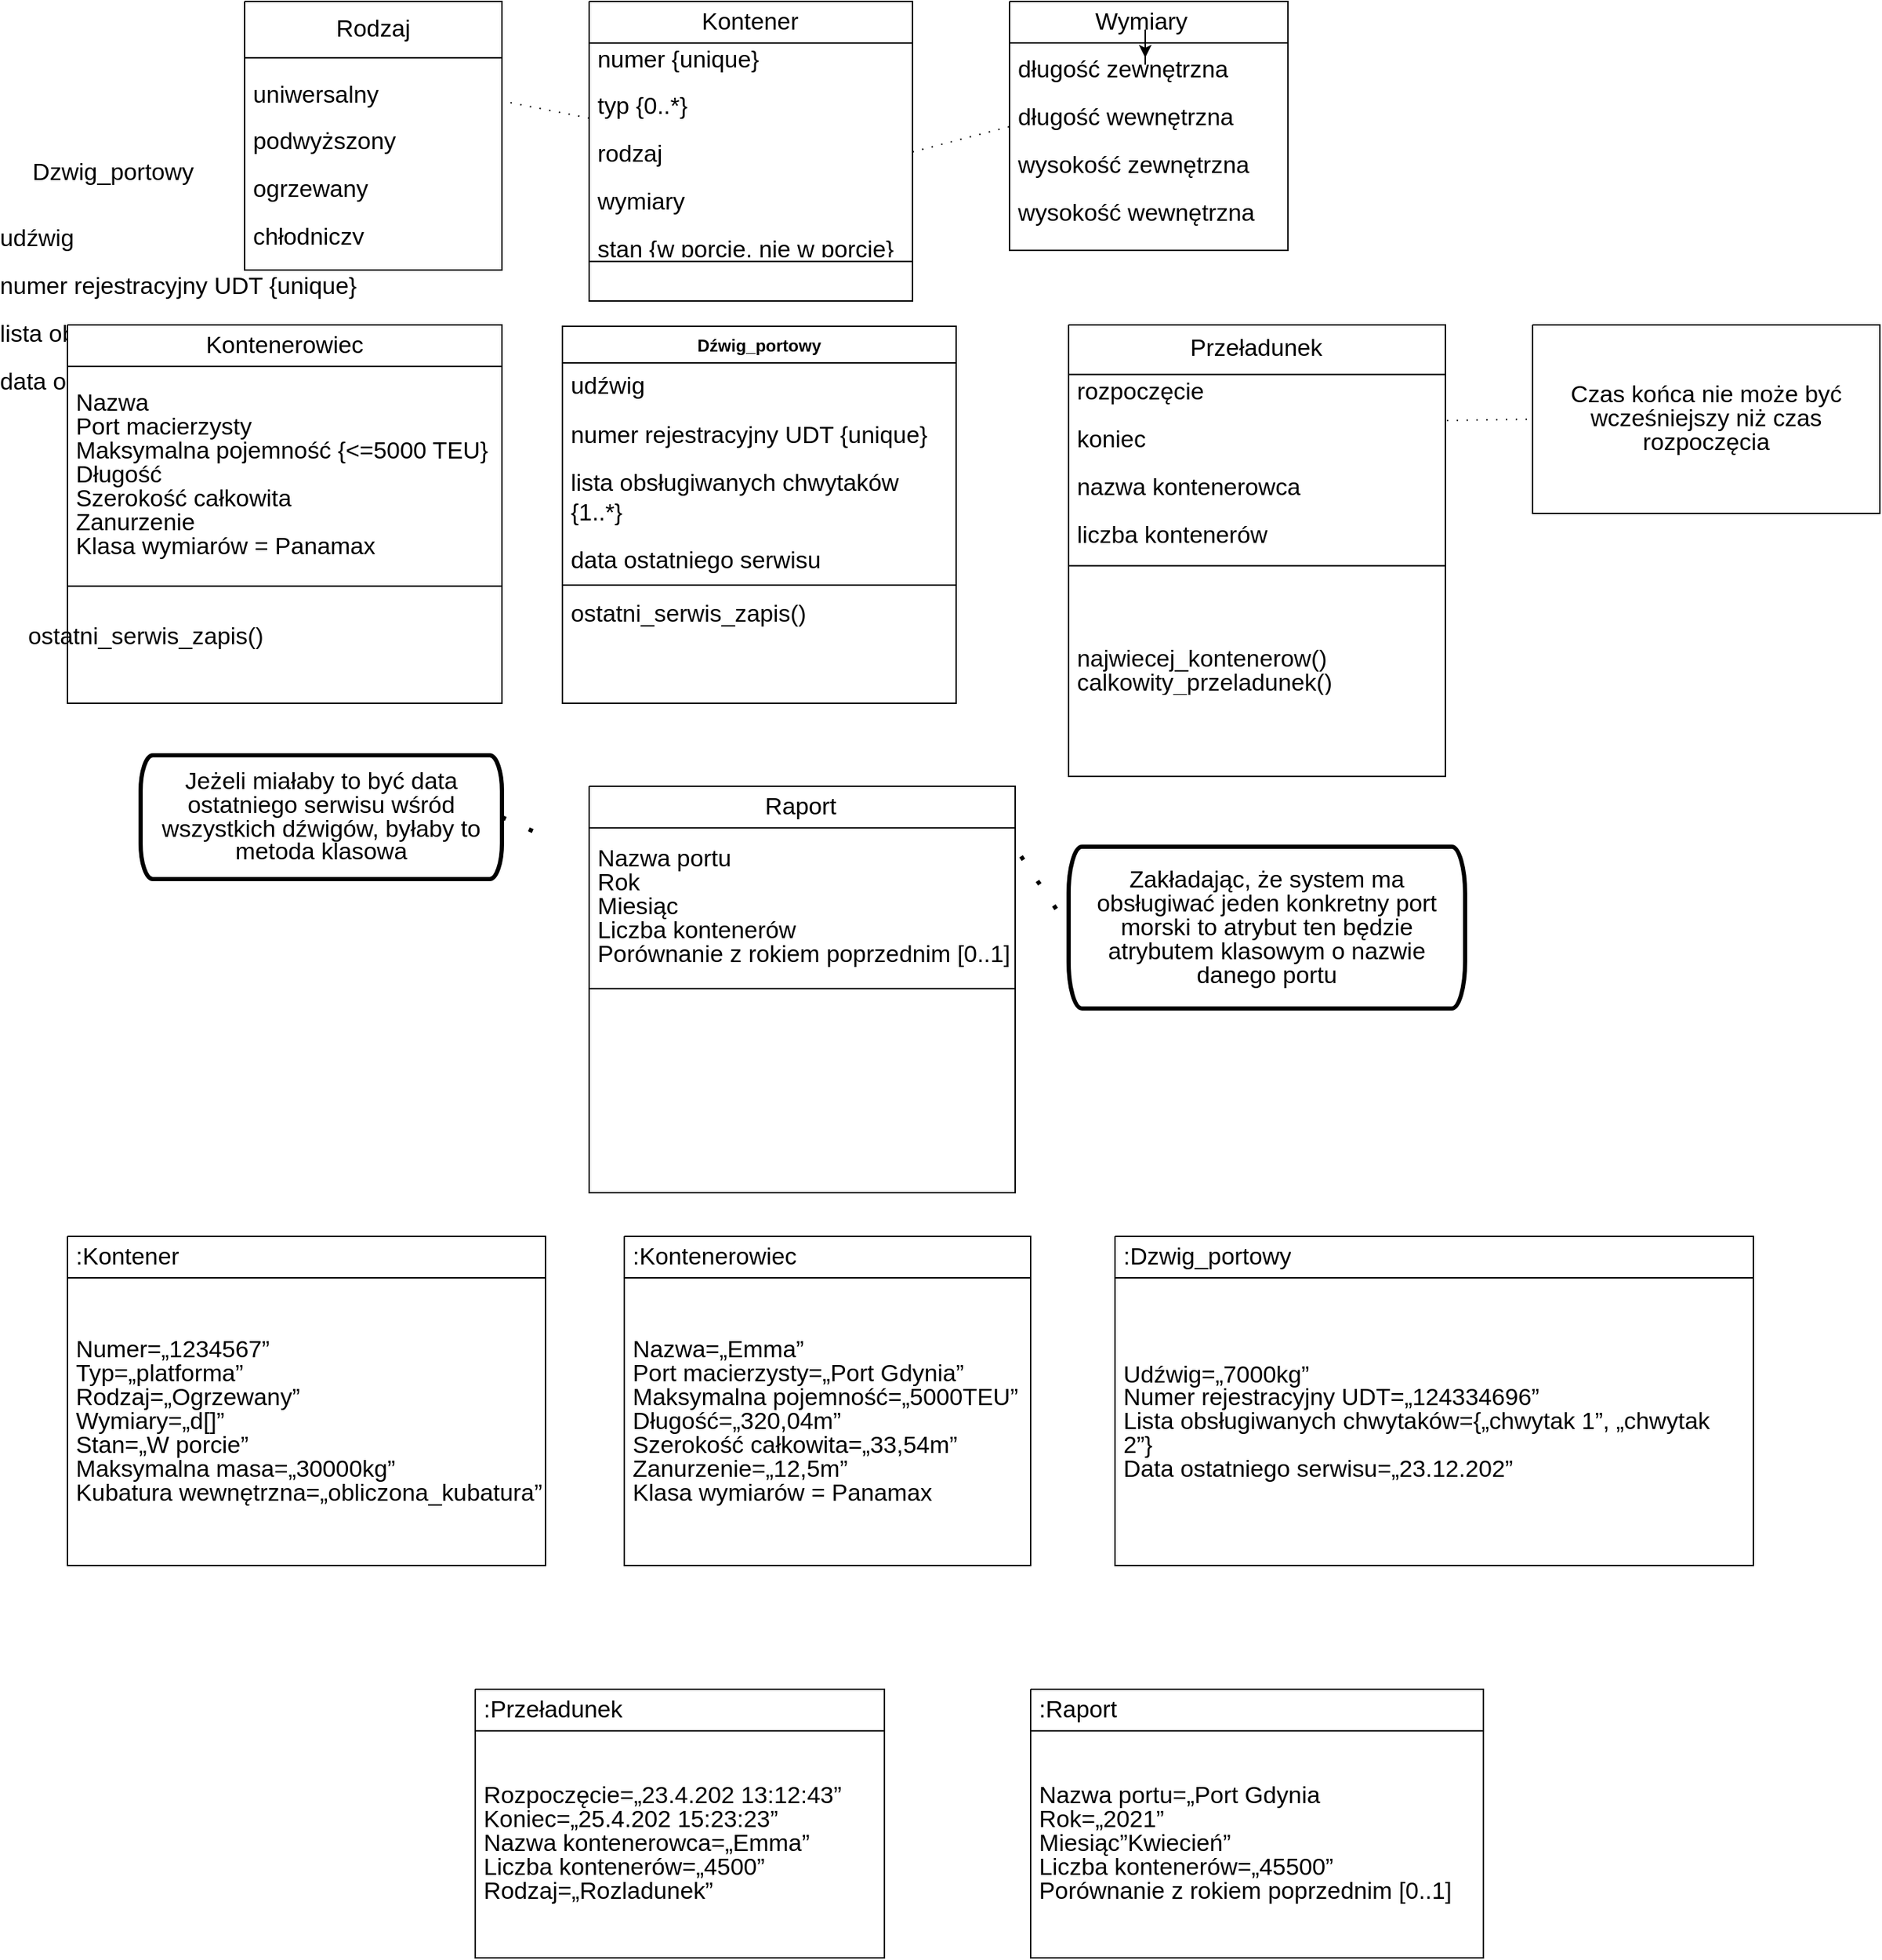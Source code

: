 <mxfile version="24.0.7" type="github">
  <diagram name="Page-1" id="b5b7bab2-c9e2-2cf4-8b2a-24fd1a2a6d21">
    <mxGraphModel dx="921" dy="645" grid="1" gridSize="10" guides="1" tooltips="1" connect="1" arrows="1" fold="1" page="1" pageScale="1" pageWidth="827" pageHeight="1169" background="none" math="0" shadow="0">
      <root>
        <mxCell id="0" />
        <mxCell id="1" parent="0" />
        <UserObject label="" tags="Tło" id="TmnGhftIG_K0yJFdEBpx-3">
          <mxCell style="vsdxID=1;fillColor=none;gradientColor=none;strokeWidth=102;spacingTop=-3;spacingBottom=-3;spacingLeft=-3;spacingRight=-3;points=[];labelBackgroundColor=none;rounded=0;strokeColor=none;html=1;whiteSpace=wrap;" vertex="1" parent="1">
            <mxGeometry x="459" y="79" width="230" height="213" as="geometry" />
          </mxCell>
        </UserObject>
        <mxCell id="TmnGhftIG_K0yJFdEBpx-4" style="vsdxID=2;fillColor=#ffffff;gradientColor=none;shape=stencil(UzV2Ls5ILEhVNTIoLinKz04tz0wpyVA1dlE1MsrMy0gtyiwBslSNXVWNndPyi1LTi/JL81Ig/IJEkEoQKze/DGRCBUSfAUiHkUElMs8NojAnMw9JoaEB2UphfKyKyVaKohCfpwyN9SwsSXAtfuXUVIzP1RZmeubmxLuagHJqKgYyEKkpLTMnB5IYkeXRUx9QCJJyjV0B);strokeColor=#000000;spacingTop=-3;spacingBottom=-3;spacingLeft=-3;spacingRight=-3;points=[[0,0,0],[0.25,0,0],[0.5,0,0],[0.75,0,0],[1,0,0],[1,0.25,0],[1,0.5,0],[1,0.75,0],[1,1,0],[0.75,1,0],[0.5,1,0],[0.25,1,0],[0,1,0],[0,0.75,0],[0,0.5,0],[0,0.25,0],[0.5,0.5,0]];labelBackgroundColor=none;rounded=0;html=1;whiteSpace=wrap;" vertex="1" parent="TmnGhftIG_K0yJFdEBpx-3">
          <mxGeometry width="230" height="213" as="geometry" />
        </mxCell>
        <mxCell id="TmnGhftIG_K0yJFdEBpx-5" value="&lt;div style=&quot;font-size: 1px&quot;&gt;&lt;font style=&quot;font-size:16.93px;font-family:Helvetica;color:#000000;direction:ltr;letter-spacing:0px;line-height:100%;opacity:1&quot;&gt;Kontener&lt;br/&gt;&lt;/font&gt;&lt;/div&gt;" style="verticalAlign=middle;align=center;overflow=width;vsdxID=3;fillColor=none;gradientColor=none;shape=stencil(nZBLDoAgDAVP0z3SIyjeg0SURgWD+Lu9EGL8xBW7N828Ji1gOWs5KeBs9s72aqPGa8AKOCejlSMfEqAALFvrVOfsYprEk4xmTKNd44Y99VhscHY8qU7iQOYhFixbvfhXzlZfYgj3hQG+54dReh2KEw==);strokeColor=none;strokeWidth=102;spacingTop=-3;spacingBottom=-3;spacingLeft=-3;spacingRight=-3;points=[[0,0,0],[0.25,0,0],[0.5,0,0],[0.75,0,0],[1,0,0],[1,0.25,0],[1,0.5,0],[1,0.75,0],[1,1,0],[0.75,1,0],[0.5,1,0],[0.25,1,0],[0,1,0],[0,0.75,0],[0,0.5,0],[0,0.25,0],[0.5,0.5,0]];labelBackgroundColor=none;rounded=0;html=1;whiteSpace=wrap;" vertex="1" parent="TmnGhftIG_K0yJFdEBpx-3">
          <mxGeometry x="77" y="4" width="75" height="21" as="geometry" />
        </mxCell>
        <mxCell id="TmnGhftIG_K0yJFdEBpx-6" value="&lt;div style=&quot;font-size: 1px&quot;&gt;&lt;font style=&quot;font-size:16.93px;font-family:Helvetica;color:#000000;direction:ltr;letter-spacing:0px;line-height:100%;opacity:1&quot;&gt;numer {unique}&lt;br/&gt;&lt;br&gt;typ {0..*}&lt;br/&gt;&lt;br&gt;rodzaj&lt;br/&gt;&lt;br&gt;wymiary&lt;br/&gt;&lt;br&gt;stan {w porcie, nie w porcie}&lt;br/&gt;&lt;br&gt;maksymalna masa&lt;br/&gt;&lt;br&gt;/ kubatura wewnętrzna&lt;br&gt;&lt;/font&gt;&lt;/div&gt;" style="verticalAlign=middle;align=left;overflow=width;vsdxID=4;fillColor=none;gradientColor=none;shape=stencil(nZBLDoAgDAVP0z3SIyjeg0SURgWD+Lu9EGL8xBW7N828Ji1gOWs5KeBs9s72aqPGa8AKOCejlSMfEqAALFvrVOfsYprEk4xmTKNd44Y99VhscHY8qU7iQOYhFixbvfhXzlZfYgj3hQG+54dReh2KEw==);strokeColor=none;strokeWidth=102;spacingTop=-3;spacingBottom=-3;spacingLeft=-3;spacingRight=-3;points=[[0,0,0],[0.25,0,0],[0.5,0,0],[0.75,0,0],[1,0,0],[1,0.25,0],[1,0.5,0],[1,0.75,0],[1,1,0],[0.75,1,0],[0.5,1,0],[0.25,1,0],[0,1,0],[0,0.75,0],[0,0.5,0],[0,0.25,0],[0.5,0.5,0]];labelBackgroundColor=none;rounded=0;html=1;whiteSpace=wrap;" vertex="1" parent="TmnGhftIG_K0yJFdEBpx-3">
          <mxGeometry x="6" y="33" width="220" height="148" as="geometry" />
        </mxCell>
        <UserObject label="" tags="Tło" id="TmnGhftIG_K0yJFdEBpx-7">
          <mxCell style="vsdxID=5;fillColor=none;gradientColor=none;strokeWidth=102;spacingTop=-3;spacingBottom=-3;spacingLeft=-3;spacingRight=-3;points=[];labelBackgroundColor=none;rounded=0;strokeColor=none;html=1;whiteSpace=wrap;" vertex="1" parent="1">
            <mxGeometry x="758" y="79" width="198" height="177" as="geometry" />
          </mxCell>
        </UserObject>
        <mxCell id="TmnGhftIG_K0yJFdEBpx-8" style="vsdxID=6;fillColor=#ffffff;gradientColor=none;shape=stencil(UzV2Ls5ILEhVNTIoLinKz04tz0wpyVA1dlE1MsrMy0gtyiwBslSNXVWNndPyi1LTi/JL81Ig/IJEkEoQKze/DGRCBUSfAUiHkUElMs8NojAnMw9JoaEB2UoNzfTMzHArp0AxiiPweYyAqSS6GEO5AZ7QIF8puiOADEQ0pmXm5EBSAbI8erQDhSBJxtgVAA==);strokeColor=#000000;spacingTop=-3;spacingBottom=-3;spacingLeft=-3;spacingRight=-3;points=[[0,0,0],[0.25,0,0],[0.5,0,0],[0.75,0,0],[1,0,0],[1,0.25,0],[1,0.5,0],[1,0.75,0],[1,1,0],[0.75,1,0],[0.5,1,0],[0.25,1,0],[0,1,0],[0,0.75,0],[0,0.5,0],[0,0.25,0],[0.5,0.5,0]];labelBackgroundColor=none;rounded=0;html=1;whiteSpace=wrap;" vertex="1" parent="TmnGhftIG_K0yJFdEBpx-7">
          <mxGeometry width="198" height="177" as="geometry" />
        </mxCell>
        <mxCell id="TmnGhftIG_K0yJFdEBpx-65" value="" style="edgeStyle=orthogonalEdgeStyle;rounded=0;orthogonalLoop=1;jettySize=auto;html=1;" edge="1" parent="TmnGhftIG_K0yJFdEBpx-7" source="TmnGhftIG_K0yJFdEBpx-9" target="TmnGhftIG_K0yJFdEBpx-10">
          <mxGeometry relative="1" as="geometry" />
        </mxCell>
        <mxCell id="TmnGhftIG_K0yJFdEBpx-9" value="&lt;div style=&quot;font-size: 1px&quot;&gt;&lt;font style=&quot;font-size:16.93px;font-family:Helvetica;color:#000000;direction:ltr;letter-spacing:0px;line-height:100%;opacity:1&quot;&gt;Wymiary&lt;br/&gt;&lt;/font&gt;&lt;/div&gt;" style="verticalAlign=middle;align=left;overflow=width;vsdxID=7;fillColor=none;gradientColor=none;shape=stencil(nZBLDoAgDAVP0z3SIyjeg0SURgWD+Lu9EGL8xBW7N828Ji1gOWs5KeBs9s72aqPGa8AKOCejlSMfEqAALFvrVOfsYprEk4xmTKNd44Y99VhscHY8qU7iQOYhFixbvfhXzlZfYgj3hQG+54dReh2KEw==);strokeColor=none;strokeWidth=102;spacingTop=-3;spacingBottom=-3;spacingLeft=-3;spacingRight=-3;points=[[0,0,0],[0.25,0,0],[0.5,0,0],[0.75,0,0],[1,0,0],[1,0.25,0],[1,0.5,0],[1,0.75,0],[1,1,0],[0.75,1,0],[0.5,1,0],[0.25,1,0],[0,1,0],[0,0.75,0],[0,0.5,0],[0,0.25,0],[0.5,0.5,0]];labelBackgroundColor=none;rounded=0;html=1;whiteSpace=wrap;" vertex="1" parent="TmnGhftIG_K0yJFdEBpx-7">
          <mxGeometry x="60.5" y="4" width="72" height="21" as="geometry" />
        </mxCell>
        <mxCell id="TmnGhftIG_K0yJFdEBpx-10" value="&lt;div style=&quot;font-size: 1px&quot;&gt;&lt;font style=&quot;font-size:16.93px;font-family:Helvetica;color:#000000;direction:ltr;letter-spacing:0px;line-height:100%;opacity:1&quot;&gt;długość zewnętrzna&lt;br/&gt;&lt;br&gt;długość wewnętrzna&lt;br/&gt;&lt;br&gt;wysokość zewnętrzna&lt;br/&gt;&lt;br&gt;wysokość wewnętrzna&lt;br/&gt;&lt;br&gt;szerokość zewnętrzna&lt;br/&gt;&lt;br&gt;szerokość wewnętrzna&lt;br&gt;&lt;/font&gt;&lt;/div&gt;" style="verticalAlign=middle;align=left;overflow=width;vsdxID=8;fillColor=none;gradientColor=none;shape=stencil(nZBLDoAgDAVP0z3SIyjeg0SURgWD+Lu9EGL8xBW7N828Ji1gOWs5KeBs9s72aqPGa8AKOCejlSMfEqAALFvrVOfsYprEk4xmTKNd44Y99VhscHY8qU7iQOYhFixbvfhXzlZfYgj3hQG+54dReh2KEw==);strokeColor=none;strokeWidth=102;spacingTop=-3;spacingBottom=-3;spacingLeft=-3;spacingRight=-3;points=[[0,0,0],[0.25,0,0],[0.5,0,0],[0.75,0,0],[1,0,0],[1,0.25,0],[1,0.5,0],[1,0.75,0],[1,1,0],[0.75,1,0],[0.5,1,0],[0.25,1,0],[0,1,0],[0,0.75,0],[0,0.5,0],[0,0.25,0],[0.5,0.5,0]];labelBackgroundColor=none;rounded=0;html=1;whiteSpace=wrap;" vertex="1" parent="TmnGhftIG_K0yJFdEBpx-7">
          <mxGeometry x="6" y="40" width="181" height="127" as="geometry" />
        </mxCell>
        <UserObject label="" tags="Tło" id="TmnGhftIG_K0yJFdEBpx-11">
          <mxCell style="vsdxID=9;fillColor=none;gradientColor=none;strokeWidth=102;spacingTop=-3;spacingBottom=-3;spacingLeft=-3;spacingRight=-3;points=[];labelBackgroundColor=none;rounded=0;strokeColor=none;html=1;whiteSpace=wrap;" vertex="1" parent="1">
            <mxGeometry x="214" y="79" width="183" height="288" as="geometry" />
          </mxCell>
        </UserObject>
        <mxCell id="TmnGhftIG_K0yJFdEBpx-12" style="vsdxID=10;fillColor=#ffffff;gradientColor=none;shape=stencil(UzV2Ls5ILEhVNTIoLinKz04tz0wpyVA1dlE1MsrMy0gtyiwBslSNXVWNndPyi1LTi/JL81Ig/IJEkEoQKze/DGRCBUSfAUiHkUElMs8NojAnMw9JoaEB2UqNDHGrJVclivX4vITPSFIciq4WxifCrSQoRXUBkIGIt7TMnBxItCPLo8czUAiSRoxdAQ==);strokeColor=#000000;spacingTop=-3;spacingBottom=-3;spacingLeft=-3;spacingRight=-3;points=[[0,0,0],[0.25,0,0],[0.5,0,0],[0.75,0,0],[1,0,0],[1,0.25,0],[1,0.5,0],[1,0.75,0],[1,1,0],[0.75,1,0],[0.5,1,0],[0.25,1,0],[0,1,0],[0,0.75,0],[0,0.5,0],[0,0.25,0],[0.5,0.5,0]];labelBackgroundColor=none;rounded=0;html=1;whiteSpace=wrap;" vertex="1" parent="TmnGhftIG_K0yJFdEBpx-11">
          <mxGeometry width="183" height="191" as="geometry" />
        </mxCell>
        <mxCell id="TmnGhftIG_K0yJFdEBpx-13" value="&lt;div style=&quot;text-align: center; font-size: 1px;&quot;&gt;&lt;font style=&quot;font-size:16.93px;font-family:Helvetica;color:#000000;direction:ltr;letter-spacing:0px;line-height:100%;opacity:1&quot;&gt;Rodzaj&lt;br&gt;&lt;/font&gt;&lt;/div&gt;" style="verticalAlign=middle;align=left;overflow=width;vsdxID=11;fillColor=none;gradientColor=none;shape=stencil(nZBLDoAgDAVP0z3SIyjeg0SURgWD+Lu9EGL8xBW7N828Ji1gOWs5KeBs9s72aqPGa8AKOCejlSMfEqAALFvrVOfsYprEk4xmTKNd44Y99VhscHY8qU7iQOYhFixbvfhXzlZfYgj3hQG+54dReh2KEw==);strokeColor=none;strokeWidth=102;spacingTop=-3;spacingBottom=-3;spacingLeft=-3;spacingRight=-3;points=[[0,0,0],[0.25,0,0],[0.5,0,0],[0.75,0,0],[1,0,0],[1,0.25,0],[1,0.5,0],[1,0.75,0],[1,1,0],[0.75,1,0],[0.5,1,0],[0.25,1,0],[0,1,0],[0,0.75,0],[0,0.5,0],[0,0.25,0],[0.5,0.5,0]];labelBackgroundColor=none;rounded=0;html=1;whiteSpace=wrap;" vertex="1" parent="TmnGhftIG_K0yJFdEBpx-11">
          <mxGeometry x="62" y="5.418" width="59" height="28.447" as="geometry" />
        </mxCell>
        <mxCell id="TmnGhftIG_K0yJFdEBpx-14" value="&lt;div style=&quot;font-size: 1px&quot;&gt;&lt;font style=&quot;font-size:16.93px;font-family:Helvetica;color:#000000;direction:ltr;letter-spacing:0px;line-height:100%;opacity:1&quot;&gt;uniwersalny&lt;br/&gt;&lt;br&gt;podwyższony&lt;br/&gt;&lt;br&gt;ogrzewany&lt;br/&gt;&lt;br&gt;chłodniczy&lt;br&gt;&lt;/font&gt;&lt;/div&gt;" style="verticalAlign=middle;align=left;overflow=width;vsdxID=12;fillColor=none;gradientColor=none;shape=stencil(nZBLDoAgDAVP0z3SIyjeg0SURgWD+Lu9EGL8xBW7N828Ji1gOWs5KeBs9s72aqPGa8AKOCejlSMfEqAALFvrVOfsYprEk4xmTKNd44Y99VhscHY8qU7iQOYhFixbvfhXzlZfYgj3hQG+54dReh2KEw==);strokeColor=none;strokeWidth=102;spacingTop=-3;spacingBottom=-3;spacingLeft=-3;spacingRight=-3;points=[[0,0,0],[0.25,0,0],[0.5,0,0],[0.75,0,0],[1,0,0],[1,0.25,0],[1,0.5,0],[1,0.75,0],[1,1,0],[0.75,1,0],[0.5,1,0],[0.25,1,0],[0,1,0],[0,0.75,0],[0,0.5,0],[0,0.25,0],[0.5,0.5,0]];labelBackgroundColor=none;rounded=0;html=1;whiteSpace=wrap;" vertex="1" parent="TmnGhftIG_K0yJFdEBpx-11">
          <mxGeometry x="6" y="58.248" width="110" height="113.787" as="geometry" />
        </mxCell>
        <mxCell id="TmnGhftIG_K0yJFdEBpx-22" value="&lt;div style=&quot;font-size: 1px&quot;&gt;&lt;font style=&quot;font-size:16.93px;font-family:Helvetica;color:#000000;direction:ltr;letter-spacing:0px;line-height:100%;opacity:1&quot;&gt;udźwig&lt;br/&gt;&lt;br&gt;numer rejestracyjny UDT {unique}&lt;br/&gt;&lt;br&gt;lista obsługiwanych chwytaków {1..*}&lt;br/&gt;&lt;br&gt;data ostatniego serwisu&lt;br&gt;&lt;/font&gt;&lt;/div&gt;" style="verticalAlign=middle;align=left;overflow=width;vsdxID=20;fillColor=none;gradientColor=none;shape=stencil(nZBLDoAgDAVP0z3SIyjeg0SURgWD+Lu9EGL8xBW7N828Ji1gOWs5KeBs9s72aqPGa8AKOCejlSMfEqAALFvrVOfsYprEk4xmTKNd44Y99VhscHY8qU7iQOYhFixbvfhXzlZfYgj3hQG+54dReh2KEw==);strokeColor=none;strokeWidth=102;spacingTop=-3;spacingBottom=-3;spacingLeft=-3;spacingRight=-3;points=[[0,0,0],[0.25,0,0],[0.5,0,0],[0.75,0,0],[1,0,0],[1,0.25,0],[1,0.5,0],[1,0.75,0],[1,1,0],[0.75,1,0],[0.5,1,0],[0.25,1,0],[0,1,0],[0,0.75,0],[0,0.5,0],[0,0.25,0],[0.5,0.5,0]];labelBackgroundColor=none;rounded=0;html=1;whiteSpace=wrap;" vertex="1" parent="TmnGhftIG_K0yJFdEBpx-11">
          <mxGeometry x="-174" y="151" width="287" height="137" as="geometry" />
        </mxCell>
        <UserObject label="" tags="Tło" id="TmnGhftIG_K0yJFdEBpx-15">
          <mxCell style="vsdxID=13;fillColor=none;gradientColor=none;strokeWidth=102;spacingTop=-3;spacingBottom=-3;spacingLeft=-3;spacingRight=-3;points=[];labelBackgroundColor=none;rounded=0;strokeColor=none;html=1;whiteSpace=wrap;" vertex="1" parent="1">
            <mxGeometry x="88" y="309" width="309" height="269" as="geometry" />
          </mxCell>
        </UserObject>
        <mxCell id="TmnGhftIG_K0yJFdEBpx-16" style="vsdxID=14;fillColor=#ffffff;gradientColor=none;shape=stencil(UzV2Ls5ILEhVNTIoLinKz04tz0wpyVA1dlE1MsrMy0gtyiwBslSNXVWNndPyi1LTi/JL81Ig/IJEkEoQKze/DGRCBUSfAUiHkUElMs8NojAnMw9JoaEB2UphfKyKyVaKohCfpwwN9CwtSHEtXuXUVIzP1WaWegYmxLuagHJqKgYyEKkpLTMnB5IYkeXRUx9QCJJyjV0B);strokeColor=#000000;spacingTop=-3;spacingBottom=-3;spacingLeft=-3;spacingRight=-3;points=[[0,0,0],[0.25,0,0],[0.5,0,0],[0.75,0,0],[1,0,0],[1,0.25,0],[1,0.5,0],[1,0.75,0],[1,1,0],[0.75,1,0],[0.5,1,0],[0.25,1,0],[0,1,0],[0,0.75,0],[0,0.5,0],[0,0.25,0],[0.5,0.5,0]];labelBackgroundColor=none;rounded=0;html=1;whiteSpace=wrap;" vertex="1" parent="TmnGhftIG_K0yJFdEBpx-15">
          <mxGeometry width="309" height="269" as="geometry" />
        </mxCell>
        <mxCell id="TmnGhftIG_K0yJFdEBpx-17" value="&lt;div style=&quot;font-size: 1px&quot;&gt;&lt;font style=&quot;font-size:16.93px;font-family:Helvetica;color:#000000;direction:ltr;letter-spacing:0px;line-height:100%;opacity:1&quot;&gt;Kontenerowiec&lt;br/&gt;&lt;/font&gt;&lt;/div&gt;" style="verticalAlign=middle;align=center;overflow=width;vsdxID=15;fillColor=none;gradientColor=none;shape=stencil(nZBLDoAgDAVP0z3SIyjeg0SURgWD+Lu9EGL8xBW7N828Ji1gOWs5KeBs9s72aqPGa8AKOCejlSMfEqAALFvrVOfsYprEk4xmTKNd44Y99VhscHY8qU7iQOYhFixbvfhXzlZfYgj3hQG+54dReh2KEw==);strokeColor=none;strokeWidth=102;spacingTop=-3;spacingBottom=-3;spacingLeft=-3;spacingRight=-3;points=[[0,0,0],[0.25,0,0],[0.5,0,0],[0.75,0,0],[1,0,0],[1,0.25,0],[1,0.5,0],[1,0.75,0],[1,1,0],[0.75,1,0],[0.5,1,0],[0.25,1,0],[0,1,0],[0,0.75,0],[0,0.5,0],[0,0.25,0],[0.5,0.5,0]];labelBackgroundColor=none;rounded=0;html=1;whiteSpace=wrap;" vertex="1" parent="TmnGhftIG_K0yJFdEBpx-15">
          <mxGeometry x="95" y="4" width="119" height="21" as="geometry" />
        </mxCell>
        <mxCell id="TmnGhftIG_K0yJFdEBpx-18" value="&lt;div style=&quot;font-size: 1px&quot;&gt;&lt;font style=&quot;font-size:16.93px;font-family:Helvetica;color:#000000;direction:ltr;letter-spacing:0px;line-height:100%;opacity:1&quot;&gt;Nazwa&lt;br/&gt;Port macierzysty&lt;br/&gt;Maksymalna pojemność {&amp;lt;=5000 TEU}&lt;br/&gt;Długość&lt;br/&gt;Szerokość całkowita&lt;br/&gt;Zanurzenie&lt;br/&gt;Klasa wymiarów = Panamax&lt;br/&gt;&lt;/font&gt;&lt;/div&gt;" style="verticalAlign=middle;align=left;overflow=width;vsdxID=16;fillColor=none;gradientColor=none;shape=stencil(nZBLDoAgDAVP0z3SIyjeg0SURgWD+Lu9EGL8xBW7N828Ji1gOWs5KeBs9s72aqPGa8AKOCejlSMfEqAALFvrVOfsYprEk4xmTKNd44Y99VhscHY8qU7iQOYhFixbvfhXzlZfYgj3hQG+54dReh2KEw==);strokeColor=none;strokeWidth=102;spacingTop=-3;spacingBottom=-3;spacingLeft=-3;spacingRight=-3;points=[[0,0,0],[0.25,0,0],[0.5,0,0],[0.75,0,0],[1,0,0],[1,0.25,0],[1,0.5,0],[1,0.75,0],[1,1,0],[0.75,1,0],[0.5,1,0],[0.25,1,0],[0,1,0],[0,0.75,0],[0,0.5,0],[0,0.25,0],[0.5,0.5,0]];labelBackgroundColor=none;rounded=0;html=1;whiteSpace=wrap;" vertex="1" parent="TmnGhftIG_K0yJFdEBpx-15">
          <mxGeometry x="6" y="33" width="300" height="148" as="geometry" />
        </mxCell>
        <mxCell id="TmnGhftIG_K0yJFdEBpx-23" value="&lt;div style=&quot;font-size: 1px&quot;&gt;&lt;font style=&quot;font-size:16.93px;font-family:Helvetica;color:#070707;direction:ltr;letter-spacing:0px;line-height:100%;opacity:1&quot;&gt;ostatni_serwis_zapis()&lt;br/&gt;&lt;/font&gt;&lt;/div&gt;" style="verticalAlign=middle;align=left;overflow=width;vsdxID=21;fillColor=none;gradientColor=none;shape=stencil(nZBLDoAgDAVP0z3SIyjeg0SURgWD+Lu9EGL8xBW7N828Ji1gOWs5KeBs9s72aqPGa8AKOCejlSMfEqAALFvrVOfsYprEk4xmTKNd44Y99VhscHY8qU7iQOYhFixbvfhXzlZfYgj3hQG+54dReh2KEw==);strokeColor=none;strokeWidth=102;spacingTop=-3;spacingBottom=-3;spacingLeft=-3;spacingRight=-3;points=[[0,0,0],[0.25,0,0],[0.5,0,0],[0.75,0,0],[1,0,0],[1,0.25,0],[1,0.5,0],[1,0.75,0],[1,1,0],[0.75,1,0],[0.5,1,0],[0.25,1,0],[0,1,0],[0,0.75,0],[0,0.5,0],[0,0.25,0],[0.5,0.5,0]];labelBackgroundColor=none;rounded=0;html=1;whiteSpace=wrap;" vertex="1" parent="TmnGhftIG_K0yJFdEBpx-15">
          <mxGeometry x="-28" y="211" width="174" height="21" as="geometry" />
        </mxCell>
        <UserObject label="" tags="Tło" id="TmnGhftIG_K0yJFdEBpx-24">
          <mxCell style="vsdxID=22;fillColor=none;gradientColor=none;strokeWidth=102;spacingTop=-3;spacingBottom=-3;spacingLeft=-3;spacingRight=-3;points=[];labelBackgroundColor=none;rounded=0;strokeColor=none;html=1;whiteSpace=wrap;" vertex="1" parent="1">
            <mxGeometry x="800" y="309" width="268" height="321" as="geometry" />
          </mxCell>
        </UserObject>
        <mxCell id="TmnGhftIG_K0yJFdEBpx-25" style="vsdxID=23;fillColor=#ffffff;gradientColor=none;shape=stencil(UzV2Ls5ILEhVNTIoLinKz04tz0wpyVA1dlE1MsrMy0gtyiwBslSNXVWNndPyi1LTi/JL81Ig/IJEkEoQKze/DGRCBUSfAUiHkUElMs8NojAnMw9JoaEB2UphfKyKyVaKohCfpwwN9CwtSHEtXuXUVIzP1abGesamxLuagHJqKgYyEKkpLTMnB5IYkeXRUx9QCJJyjV0B);strokeColor=#000000;spacingTop=-3;spacingBottom=-3;spacingLeft=-3;spacingRight=-3;points=[[0,0,0],[0.25,0,0],[0.5,0,0],[0.75,0,0],[1,0,0],[1,0.25,0],[1,0.5,0],[1,0.75,0],[1,1,0],[0.75,1,0],[0.5,1,0],[0.25,1,0],[0,1,0],[0,0.75,0],[0,0.5,0],[0,0.25,0],[0.5,0.5,0]];labelBackgroundColor=none;rounded=0;html=1;whiteSpace=wrap;" vertex="1" parent="TmnGhftIG_K0yJFdEBpx-24">
          <mxGeometry width="268" height="321" as="geometry" />
        </mxCell>
        <mxCell id="TmnGhftIG_K0yJFdEBpx-26" value="&lt;div style=&quot;font-size: 1px&quot;&gt;&lt;font style=&quot;font-size:16.93px;font-family:Helvetica;color:#000000;direction:ltr;letter-spacing:0px;line-height:100%;opacity:1&quot;&gt;Przeładunek&lt;br/&gt;&lt;/font&gt;&lt;/div&gt;" style="verticalAlign=middle;align=center;overflow=width;vsdxID=24;fillColor=none;gradientColor=none;shape=stencil(nZBLDoAgDAVP0z3SIyjeg0SURgWD+Lu9EGL8xBW7N828Ji1gOWs5KeBs9s72aqPGa8AKOCejlSMfEqAALFvrVOfsYprEk4xmTKNd44Y99VhscHY8qU7iQOYhFixbvfhXzlZfYgj3hQG+54dReh2KEw==);strokeColor=none;strokeWidth=102;spacingTop=-3;spacingBottom=-3;spacingLeft=-3;spacingRight=-3;points=[[0,0,0],[0.25,0,0],[0.5,0,0],[0.75,0,0],[1,0,0],[1,0.25,0],[1,0.5,0],[1,0.75,0],[1,1,0],[0.75,1,0],[0.5,1,0],[0.25,1,0],[0,1,0],[0,0.75,0],[0,0.5,0],[0,0.25,0],[0.5,0.5,0]];labelBackgroundColor=none;rounded=0;html=1;whiteSpace=wrap;" vertex="1" parent="TmnGhftIG_K0yJFdEBpx-24">
          <mxGeometry x="83" y="4.773" width="101" height="25.059" as="geometry" />
        </mxCell>
        <mxCell id="TmnGhftIG_K0yJFdEBpx-27" value="&lt;div style=&quot;font-size: 1px&quot;&gt;&lt;font style=&quot;font-size:16.93px;font-family:Helvetica;color:#000000;direction:ltr;letter-spacing:0px;line-height:100%;opacity:1&quot;&gt;rozpoczęcie&lt;br/&gt;&lt;br&gt;koniec&lt;br/&gt;&lt;br&gt;nazwa kontenerowca&lt;br/&gt;&lt;br&gt;liczba kontenerów&lt;br/&gt;&lt;br&gt;rodzaj  {załadunek, rozładunek}&lt;br&gt;&lt;/font&gt;&lt;/div&gt;" style="verticalAlign=middle;align=left;overflow=width;vsdxID=25;fillColor=none;gradientColor=none;shape=stencil(nZBLDoAgDAVP0z3SIyjeg0SURgWD+Lu9EGL8xBW7N828Ji1gOWs5KeBs9s72aqPGa8AKOCejlSMfEqAALFvrVOfsYprEk4xmTKNd44Y99VhscHY8qU7iQOYhFixbvfhXzlZfYgj3hQG+54dReh2KEw==);strokeColor=none;strokeWidth=102;spacingTop=-3;spacingBottom=-3;spacingLeft=-3;spacingRight=-3;points=[[0,0,0],[0.25,0,0],[0.5,0,0],[0.75,0,0],[1,0,0],[1,0.25,0],[1,0.5,0],[1,0.75,0],[1,1,0],[0.75,1,0],[0.5,1,0],[0.25,1,0],[0,1,0],[0,0.75,0],[0,0.5,0],[0,0.25,0],[0.5,0.5,0]];labelBackgroundColor=none;rounded=0;html=1;whiteSpace=wrap;" vertex="1" parent="TmnGhftIG_K0yJFdEBpx-24">
          <mxGeometry x="6" y="39.379" width="249" height="125.297" as="geometry" />
        </mxCell>
        <mxCell id="TmnGhftIG_K0yJFdEBpx-28" value="&lt;div style=&quot;font-size: 1px&quot;&gt;&lt;font style=&quot;font-size:16.93px;font-family:Helvetica;color:#070707;direction:ltr;letter-spacing:0px;line-height:100%;opacity:1&quot;&gt;najwiecej_kontenerow()&lt;br/&gt;calkowity_przeladunek()&lt;br/&gt;&lt;/font&gt;&lt;/div&gt;" style="verticalAlign=middle;align=left;overflow=width;vsdxID=26;fillColor=none;gradientColor=none;shape=stencil(nZBLDoAgDAVP0z3SIyjeg0SURgWD+Lu9EGL8xBW7N828Ji1gOWs5KeBs9s72aqPGa8AKOCejlSMfEqAALFvrVOfsYprEk4xmTKNd44Y99VhscHY8qU7iQOYhFixbvfhXzlZfYgj3hQG+54dReh2KEw==);strokeColor=none;strokeWidth=102;spacingTop=-3;spacingBottom=-3;spacingLeft=-3;spacingRight=-3;points=[[0,0,0],[0.25,0,0],[0.5,0,0],[0.75,0,0],[1,0,0],[1,0.25,0],[1,0.5,0],[1,0.75,0],[1,1,0],[0.75,1,0],[0.5,1,0],[0.25,1,0],[0,1,0],[0,0.75,0],[0,0.5,0],[0,0.25,0],[0.5,0.5,0]];labelBackgroundColor=none;rounded=0;html=1;whiteSpace=wrap;" vertex="1" parent="TmnGhftIG_K0yJFdEBpx-24">
          <mxGeometry x="6" y="220.762" width="188" height="50.119" as="geometry" />
        </mxCell>
        <UserObject label="" tags="Tło" id="TmnGhftIG_K0yJFdEBpx-29">
          <mxCell style="vsdxID=27;fillColor=none;gradientColor=none;strokeWidth=102;spacingTop=-3;spacingBottom=-3;spacingLeft=-3;spacingRight=-3;points=[];labelBackgroundColor=none;rounded=0;strokeColor=none;html=1;whiteSpace=wrap;" vertex="1" parent="1">
            <mxGeometry x="459" y="637" width="303" height="289" as="geometry" />
          </mxCell>
        </UserObject>
        <mxCell id="TmnGhftIG_K0yJFdEBpx-30" style="vsdxID=28;fillColor=#ffffff;gradientColor=none;shape=stencil(UzV2Ls5ILEhVNTIoLinKz04tz0wpyVA1dlE1MsrMy0gtyiwBslSNXVWNndPyi1LTi/JL81Ig/IJEkEoQKze/DGRCBUSfAUiHkUElMs8NojAnMw9JoaEB2UphfKyKyVaKohCfpwwN9IxMSXEtXuXUVIzP1SaWeuaWxLuagHJqKgYyEKkpLTMnB5IYkeXRUx9QCJJyjV0B);strokeColor=#000000;spacingTop=-3;spacingBottom=-3;spacingLeft=-3;spacingRight=-3;points=[[0,0,0],[0.25,0,0],[0.5,0,0],[0.75,0,0],[1,0,0],[1,0.25,0],[1,0.5,0],[1,0.75,0],[1,1,0],[0.75,1,0],[0.5,1,0],[0.25,1,0],[0,1,0],[0,0.75,0],[0,0.5,0],[0,0.25,0],[0.5,0.5,0]];labelBackgroundColor=none;rounded=0;html=1;whiteSpace=wrap;" vertex="1" parent="TmnGhftIG_K0yJFdEBpx-29">
          <mxGeometry width="303" height="289" as="geometry" />
        </mxCell>
        <mxCell id="TmnGhftIG_K0yJFdEBpx-31" value="&lt;div style=&quot;font-size: 1px&quot;&gt;&lt;font style=&quot;font-size:16.93px;font-family:Helvetica;color:#000000;direction:ltr;letter-spacing:0px;line-height:100%;opacity:1&quot;&gt;Raport&lt;br/&gt;&lt;/font&gt;&lt;/div&gt;" style="verticalAlign=middle;align=center;overflow=width;vsdxID=29;fillColor=none;gradientColor=none;shape=stencil(nZBLDoAgDAVP0z3SIyjeg0SURgWD+Lu9EGL8xBW7N828Ji1gOWs5KeBs9s72aqPGa8AKOCejlSMfEqAALFvrVOfsYprEk4xmTKNd44Y99VhscHY8qU7iQOYhFixbvfhXzlZfYgj3hQG+54dReh2KEw==);strokeColor=none;strokeWidth=102;spacingTop=-3;spacingBottom=-3;spacingLeft=-3;spacingRight=-3;points=[[0,0,0],[0.25,0,0],[0.5,0,0],[0.75,0,0],[1,0,0],[1,0.25,0],[1,0.5,0],[1,0.75,0],[1,1,0],[0.75,1,0],[0.5,1,0],[0.25,1,0],[0,1,0],[0,0.75,0],[0,0.5,0],[0,0.25,0],[0.5,0.5,0]];labelBackgroundColor=none;rounded=0;html=1;whiteSpace=wrap;" vertex="1" parent="TmnGhftIG_K0yJFdEBpx-29">
          <mxGeometry x="122" y="4" width="57" height="21" as="geometry" />
        </mxCell>
        <mxCell id="TmnGhftIG_K0yJFdEBpx-32" value="&lt;div style=&quot;font-size: 1px&quot;&gt;&lt;font style=&quot;font-size:16.93px;font-family:Helvetica;color:#000000;direction:ltr;letter-spacing:0px;line-height:100%;opacity:1&quot;&gt;Nazwa portu&lt;br/&gt;Rok&lt;br/&gt;Miesiąc&lt;br/&gt;Liczba kontenerów&lt;br/&gt;Porównanie z rokiem poprzednim [0..1]&lt;br/&gt;&lt;/font&gt;&lt;/div&gt;" style="verticalAlign=middle;align=left;overflow=width;vsdxID=30;fillColor=none;gradientColor=none;shape=stencil(nZBLDoAgDAVP0z3SIyjeg0SURgWD+Lu9EGL8xBW7N828Ji1gOWs5KeBs9s72aqPGa8AKOCejlSMfEqAALFvrVOfsYprEk4xmTKNd44Y99VhscHY8qU7iQOYhFixbvfhXzlZfYgj3hQG+54dReh2KEw==);strokeColor=none;strokeWidth=102;spacingTop=-3;spacingBottom=-3;spacingLeft=-3;spacingRight=-3;points=[[0,0,0],[0.25,0,0],[0.5,0,0],[0.75,0,0],[1,0,0],[1,0.25,0],[1,0.5,0],[1,0.75,0],[1,1,0],[0.75,1,0],[0.5,1,0],[0.25,1,0],[0,1,0],[0,0.75,0],[0,0.5,0],[0,0.25,0],[0.5,0.5,0]];labelBackgroundColor=none;rounded=0;html=1;whiteSpace=wrap;" vertex="1" parent="TmnGhftIG_K0yJFdEBpx-29">
          <mxGeometry x="6" y="33" width="300" height="105" as="geometry" />
        </mxCell>
        <UserObject label="" tags="Tło" id="TmnGhftIG_K0yJFdEBpx-33">
          <mxCell style="vsdxID=31;fillColor=none;gradientColor=none;strokeWidth=102;spacingTop=-3;spacingBottom=-3;spacingLeft=-3;spacingRight=-3;points=[];labelBackgroundColor=none;rounded=0;strokeColor=none;html=1;whiteSpace=wrap;" vertex="1" parent="1">
            <mxGeometry x="1130" y="309" width="247" height="134" as="geometry" />
          </mxCell>
        </UserObject>
        <mxCell id="TmnGhftIG_K0yJFdEBpx-34" value="&lt;div style=&quot;font-size: 1px&quot;&gt;&lt;font style=&quot;font-size:16.93px;font-family:Helvetica;color:#000000;direction:ltr;letter-spacing:0px;line-height:100%;opacity:1&quot;&gt;Czas końca nie może być wcześniejszy niż czas rozpoczęcia&lt;br/&gt;&lt;/font&gt;&lt;/div&gt;" style="verticalAlign=middle;align=center;overflow=width;vsdxID=32;fillColor=#ffffff;gradientColor=none;shape=stencil(nZBRDoQgDERP03+WHsHFe5iISyOCQdT19kIaIxq//Jtp3zTpAFaTaUYNUkwx+F6v1EYD+AUpyRkdKCYFqACrzgf9C352LfuxyWRWg1/yhT/nRE5IsZWuZtCSK8CPeI0e/hF+jV7AJM4PO7KWCyr390bSiNtEtQM=);strokeColor=#000000;spacingTop=-3;spacingBottom=-3;spacingLeft=-3;spacingRight=-3;points=[[0,0,0],[0.25,0,0],[0.5,0,0],[0.75,0,0],[1,0,0],[1,0.25,0],[1,0.5,0],[1,0.75,0],[1,1,0],[0.75,1,0],[0.5,1,0],[0.25,1,0],[0,1,0],[0,0.75,0],[0,0.5,0],[0,0.25,0],[0.5,0.5,0]];labelBackgroundColor=none;rounded=0;html=1;whiteSpace=wrap;" vertex="1" parent="TmnGhftIG_K0yJFdEBpx-33">
          <mxGeometry width="247" height="134" as="geometry" />
        </mxCell>
        <UserObject label="" tags="Tło" id="TmnGhftIG_K0yJFdEBpx-35">
          <mxCell style="vsdxID=34;edgeStyle=none;dashed=1;dashPattern=1.00 6.00;startArrow=none;endArrow=none;startSize=5;endSize=5;strokeColor=#000000;spacingTop=0;spacingBottom=0;spacingLeft=0;spacingRight=0;verticalAlign=middle;html=1;labelBackgroundColor=#ffffff;rounded=0;" edge="1" parent="1">
            <mxGeometry relative="1" as="geometry">
              <mxPoint as="offset" />
              <Array as="points" />
              <mxPoint x="1069" y="377" as="sourcePoint" />
              <mxPoint x="1130" y="376" as="targetPoint" />
            </mxGeometry>
          </mxCell>
        </UserObject>
        <UserObject label="" tags="Tło" id="TmnGhftIG_K0yJFdEBpx-36">
          <mxCell style="vsdxID=36;edgeStyle=none;dashed=1;dashPattern=1.00 6.00;startArrow=none;endArrow=none;startSize=5;endSize=5;strokeColor=#000000;spacingTop=0;spacingBottom=0;spacingLeft=0;spacingRight=0;verticalAlign=middle;html=1;labelBackgroundColor=#ffffff;rounded=0;" edge="1" parent="1">
            <mxGeometry relative="1" as="geometry">
              <mxPoint x="-1" y="-1" as="offset" />
              <Array as="points" />
              <mxPoint x="459" y="162" as="sourcePoint" />
              <mxPoint x="398" y="150" as="targetPoint" />
            </mxGeometry>
          </mxCell>
        </UserObject>
        <UserObject label="" tags="Tło" id="TmnGhftIG_K0yJFdEBpx-37">
          <mxCell style="vsdxID=38;edgeStyle=none;dashed=1;dashPattern=1.00 6.00;startArrow=none;endArrow=none;startSize=5;endSize=5;strokeColor=#000000;spacingTop=0;spacingBottom=0;spacingLeft=0;spacingRight=0;verticalAlign=middle;html=1;labelBackgroundColor=#ffffff;rounded=0;" edge="1" parent="1">
            <mxGeometry relative="1" as="geometry">
              <mxPoint y="-1" as="offset" />
              <Array as="points" />
              <mxPoint x="689" y="186" as="sourcePoint" />
              <mxPoint x="758" y="168" as="targetPoint" />
            </mxGeometry>
          </mxCell>
        </UserObject>
        <UserObject label="" tags="Tło" id="TmnGhftIG_K0yJFdEBpx-38">
          <mxCell style="vsdxID=39;fillColor=none;gradientColor=none;strokeWidth=102;spacingTop=-3;spacingBottom=-3;spacingLeft=-3;spacingRight=-3;points=[];labelBackgroundColor=none;rounded=0;strokeColor=none;html=1;whiteSpace=wrap;" vertex="1" parent="1">
            <mxGeometry x="140" y="615" width="257" height="88" as="geometry" />
          </mxCell>
        </UserObject>
        <mxCell id="TmnGhftIG_K0yJFdEBpx-39" value="&lt;div style=&quot;text-align: center; font-size: 1px&quot;&gt;&lt;font style=&quot;font-size:16.93px;font-family:Helvetica;color:#000000;direction:ltr;letter-spacing:0px;line-height:100%;opacity:1&quot;&gt;Jeżeli miałaby to być data ostatniego serwisu wśród wszystkich dźwigów, byłaby to metoda klasowa&lt;br&gt;&lt;/font&gt;&lt;/div&gt;" style="verticalAlign=middle;align=left;overflow=width;vsdxID=40;fillColor=#ffffff;gradientColor=none;shape=stencil(fZNLEoIwDIZP022nJIKw9nEPRkA6IjgFFG8vTIo0Fdwl6Z/Ml0cFHtoyfeQCVNuZ5pa/dNaVAo8CQNdlbnQ3WgJPAg9FY/Krafo6I/+RTsrJujfPqcJAeYFSUw6oN/khuWfSVrr+o90rmSSu/NIbqh34CTYQ76UKKDQAhZJY7mKrAi9tQKuJZGQlyCWrnCh3jNMT/1DKEDjmAmCJFAd020CuwI3RcEI+R0jmchuE3hQDmIt/AZ0eOPLMt8yEAa/SOeNe0fpw7gI57+Dv87tgpwH0NbgxlP+3yO92NJaDL3RV0X9x3/0PMoboc+HpAw==);strokeColor=#000000;strokeWidth=3;spacingTop=-3;spacingBottom=-3;spacingLeft=-3;spacingRight=-3;points=[[0,0,0],[0.25,0,0],[0.5,0,0],[0.75,0,0],[1,0,0],[1,0.25,0],[1,0.5,0],[1,0.75,0],[1,1,0],[0.75,1,0],[0.5,1,0],[0.25,1,0],[0,1,0],[0,0.75,0],[0,0.5,0],[0,0.25,0],[0.5,0.5,0]];labelBackgroundColor=none;rounded=0;html=1;whiteSpace=wrap;" vertex="1" parent="TmnGhftIG_K0yJFdEBpx-38">
          <mxGeometry width="257" height="88" as="geometry" />
        </mxCell>
        <UserObject label="" tags="Tło" id="TmnGhftIG_K0yJFdEBpx-40">
          <mxCell style="vsdxID=42;edgeStyle=none;dashed=1;dashPattern=1.00 6.00;startArrow=none;endArrow=none;startSize=5;endSize=5;strokeWidth=3;strokeColor=#000000;spacingTop=0;spacingBottom=0;spacingLeft=0;spacingRight=0;verticalAlign=middle;html=1;labelBackgroundColor=#ffffff;rounded=0;entryX=0;entryY=0.75;entryDx=0;entryDy=0;entryPerimeter=0;exitX=1;exitY=0.5;exitDx=0;exitDy=0;exitPerimeter=0;" edge="1" parent="1" source="TmnGhftIG_K0yJFdEBpx-39">
            <mxGeometry relative="1" as="geometry">
              <mxPoint y="-1" as="offset" />
              <Array as="points" />
              <mxPoint x="398" y="660" as="sourcePoint" />
              <mxPoint x="435" y="676.18" as="targetPoint" />
            </mxGeometry>
          </mxCell>
        </UserObject>
        <UserObject label="" tags="Tło" id="TmnGhftIG_K0yJFdEBpx-41">
          <mxCell style="vsdxID=43;fillColor=none;gradientColor=none;strokeWidth=102;spacingTop=-3;spacingBottom=-3;spacingLeft=-3;spacingRight=-3;points=[];labelBackgroundColor=none;rounded=0;strokeColor=none;html=1;whiteSpace=wrap;" vertex="1" parent="1">
            <mxGeometry x="800" y="680" width="282" height="115" as="geometry" />
          </mxCell>
        </UserObject>
        <mxCell id="TmnGhftIG_K0yJFdEBpx-42" value="&lt;div style=&quot;text-align: center; font-size: 1px&quot;&gt;&lt;font style=&quot;font-size:16.93px;font-family:Helvetica;color:#000000;direction:ltr;letter-spacing:0px;line-height:100%;opacity:1&quot;&gt;Zakładając, że system ma obsługiwać jeden konkretny port morski to atrybut ten będzie atrybutem klasowym o nazwie danego portu&lt;br&gt;&lt;/font&gt;&lt;/div&gt;" style="verticalAlign=middle;align=left;overflow=width;vsdxID=44;fillColor=#ffffff;gradientColor=none;shape=stencil(fZNLEoIwDIZP022nJIKw9nEPRkA6IjgFFG8vTIo0Fdwl6Z/Ml0cFHtoyfeQCVNuZ5pa/dNaVAo8CQNdlbnQ3WgJPAg9FY/Krafo6I/+RTsrJujfPqcJAeYFSUw6oN/khuWfSVrr+o90rmSSu/NIbqh34CTYQ76UKKDQAhZJY7mKrAi9tQKuJZGQlyCWrnCh3jNMT/1DKEDjmAmCJFAd020CuwI3RcEI+R0jmchuE3hQDmIt/AZ0eOPLMt8yEAa/SOeNe0fpw7gI57+Dv87tgpwH0NbgxlP+3yO92NJaDL3RV0X9x3/0PMoboc+HpAw==);strokeColor=#000000;strokeWidth=3;spacingTop=-3;spacingBottom=-3;spacingLeft=-3;spacingRight=-3;points=[[0,0,0],[0.25,0,0],[0.5,0,0],[0.75,0,0],[1,0,0],[1,0.25,0],[1,0.5,0],[1,0.75,0],[1,1,0],[0.75,1,0],[0.5,1,0],[0.25,1,0],[0,1,0],[0,0.75,0],[0,0.5,0],[0,0.25,0],[0.5,0.5,0]];labelBackgroundColor=none;rounded=0;html=1;whiteSpace=wrap;" vertex="1" parent="TmnGhftIG_K0yJFdEBpx-41">
          <mxGeometry width="282" height="115" as="geometry" />
        </mxCell>
        <UserObject label="" tags="Tło" id="TmnGhftIG_K0yJFdEBpx-43">
          <mxCell style="vsdxID=46;edgeStyle=none;dashed=1;dashPattern=1.00 6.00;startArrow=none;endArrow=none;startSize=5;endSize=5;strokeWidth=3;strokeColor=#000000;spacingTop=0;spacingBottom=0;spacingLeft=0;spacingRight=0;verticalAlign=middle;html=1;labelBackgroundColor=#ffffff;rounded=0;entryX=0;entryY=0.5;entryDx=0;entryDy=0;entryPerimeter=0;exitX=1.004;exitY=0.16;exitDx=0;exitDy=0;exitPerimeter=0;" edge="1" parent="1" source="TmnGhftIG_K0yJFdEBpx-32" target="TmnGhftIG_K0yJFdEBpx-42">
            <mxGeometry relative="1" as="geometry">
              <mxPoint x="-1" y="-1" as="offset" />
              <Array as="points" />
              <mxPoint x="764" y="685" as="sourcePoint" />
              <mxPoint x="825" y="694" as="targetPoint" />
            </mxGeometry>
          </mxCell>
        </UserObject>
        <UserObject label="" tags="Tło" id="TmnGhftIG_K0yJFdEBpx-44">
          <mxCell style="vsdxID=47;fillColor=none;gradientColor=none;strokeWidth=102;spacingTop=-3;spacingBottom=-3;spacingLeft=-3;spacingRight=-3;points=[];labelBackgroundColor=none;rounded=0;strokeColor=none;html=1;whiteSpace=wrap;" vertex="1" parent="1">
            <mxGeometry x="88" y="957" width="340" height="234" as="geometry" />
          </mxCell>
        </UserObject>
        <mxCell id="TmnGhftIG_K0yJFdEBpx-45" style="vsdxID=48;fillColor=#ffffff;gradientColor=none;shape=stencil(UzV2Ls5ILEhVNTIoLinKz04tz0wpyVA1dlE1MsrMy0gtyiwBslSNXVWNndPyi1LTi/JL81Ig/IJEkEoQKze/DGRCBUSfAUiHkUElMs8NojAnMw9JoaEB2UoNjfTMjHErp0AxiiPweYyAqSS6GEO5AZ7QIF8puiOADEQ0pmXm5EBSAbI8erQDhSBJxtgVAA==);strokeColor=#000000;spacingTop=-3;spacingBottom=-3;spacingLeft=-3;spacingRight=-3;points=[[0,0,0],[0.25,0,0],[0.5,0,0],[0.75,0,0],[1,0,0],[1,0.25,0],[1,0.5,0],[1,0.75,0],[1,1,0],[0.75,1,0],[0.5,1,0],[0.25,1,0],[0,1,0],[0,0.75,0],[0,0.5,0],[0,0.25,0],[0.5,0.5,0]];labelBackgroundColor=none;rounded=0;html=1;whiteSpace=wrap;" vertex="1" parent="TmnGhftIG_K0yJFdEBpx-44">
          <mxGeometry width="340" height="234" as="geometry" />
        </mxCell>
        <mxCell id="TmnGhftIG_K0yJFdEBpx-46" value="&lt;div style=&quot;font-size: 1px&quot;&gt;&lt;font style=&quot;font-size:16.93px;font-family:Helvetica;color:#000000;direction:ltr;letter-spacing:0px;line-height:100%;opacity:1&quot;&gt;:Kontener&lt;br/&gt;&lt;/font&gt;&lt;/div&gt;" style="verticalAlign=middle;align=left;overflow=width;vsdxID=49;fillColor=none;gradientColor=none;shape=stencil(nZBLDoAgDAVP0z3SIyjeg0SURgWD+Lu9EGL8xBW7N828Ji1gOWs5KeBs9s72aqPGa8AKOCejlSMfEqAALFvrVOfsYprEk4xmTKNd44Y99VhscHY8qU7iQOYhFixbvfhXzlZfYgj3hQG+54dReh2KEw==);strokeColor=none;strokeWidth=102;spacingTop=-3;spacingBottom=-3;spacingLeft=-3;spacingRight=-3;points=[[0,0,0],[0.25,0,0],[0.5,0,0],[0.75,0,0],[1,0,0],[1,0.25,0],[1,0.5,0],[1,0.75,0],[1,1,0],[0.75,1,0],[0.5,1,0],[0.25,1,0],[0,1,0],[0,0.75,0],[0,0.5,0],[0,0.25,0],[0.5,0.5,0]];labelBackgroundColor=none;rounded=0;html=1;whiteSpace=wrap;" vertex="1" parent="TmnGhftIG_K0yJFdEBpx-44">
          <mxGeometry x="6" y="4" width="80" height="21" as="geometry" />
        </mxCell>
        <mxCell id="TmnGhftIG_K0yJFdEBpx-47" value="&lt;div style=&quot;font-size: 1px&quot;&gt;&lt;font style=&quot;font-size:16.93px;font-family:Helvetica;color:#000000;direction:ltr;letter-spacing:0px;line-height:100%;opacity:1&quot;&gt;Numer=„1234567”&lt;br/&gt;Typ=„platforma”&lt;br/&gt;Rodzaj=„Ogrzewany”&lt;br/&gt;Wymiary=„d[]”&lt;br/&gt;Stan=„W porcie”&lt;br/&gt;Maksymalna masa=„30000kg”&lt;br/&gt;Kubatura wewnętrzna=„obliczona_kubatura”&lt;br/&gt;&lt;/font&gt;&lt;/div&gt;" style="verticalAlign=middle;align=left;overflow=width;vsdxID=50;fillColor=none;gradientColor=none;shape=stencil(nZBLDoAgDAVP0z3SIyjeg0SURgWD+Lu9EGL8xBW7N828Ji1gOWs5KeBs9s72aqPGa8AKOCejlSMfEqAALFvrVOfsYprEk4xmTKNd44Y99VhscHY8qU7iQOYhFixbvfhXzlZfYgj3hQG+54dReh2KEw==);strokeColor=none;strokeWidth=102;spacingTop=-3;spacingBottom=-3;spacingLeft=-3;spacingRight=-3;points=[[0,0,0],[0.25,0,0],[0.5,0,0],[0.75,0,0],[1,0,0],[1,0.25,0],[1,0.5,0],[1,0.75,0],[1,1,0],[0.75,1,0],[0.5,1,0],[0.25,1,0],[0,1,0],[0,0.75,0],[0,0.5,0],[0,0.25,0],[0.5,0.5,0]];labelBackgroundColor=none;rounded=0;html=1;whiteSpace=wrap;" vertex="1" parent="TmnGhftIG_K0yJFdEBpx-44">
          <mxGeometry x="6" y="58" width="338" height="148" as="geometry" />
        </mxCell>
        <UserObject label="" tags="Tło" id="TmnGhftIG_K0yJFdEBpx-48">
          <mxCell style="vsdxID=51;fillColor=none;gradientColor=none;strokeWidth=102;spacingTop=-3;spacingBottom=-3;spacingLeft=-3;spacingRight=-3;points=[];labelBackgroundColor=none;rounded=0;strokeColor=none;html=1;whiteSpace=wrap;" vertex="1" parent="1">
            <mxGeometry x="484" y="957" width="289" height="234" as="geometry" />
          </mxCell>
        </UserObject>
        <mxCell id="TmnGhftIG_K0yJFdEBpx-49" style="vsdxID=52;fillColor=#ffffff;gradientColor=none;shape=stencil(UzV2Ls5ILEhVNTIoLinKz04tz0wpyVA1dlE1MsrMy0gtyiwBslSNXVWNndPyi1LTi/JL81Ig/IJEkEoQKze/DGRCBUSfAUiHkUElMs8NojAnMw9JoaEB2UoNjfTMjHErp0AxiiPweYyAqSS6GEO5AZ7QIF8puiOADEQ0pmXm5EBSAbI8erQDhSBJxtgVAA==);strokeColor=#000000;spacingTop=-3;spacingBottom=-3;spacingLeft=-3;spacingRight=-3;points=[[0,0,0],[0.25,0,0],[0.5,0,0],[0.75,0,0],[1,0,0],[1,0.25,0],[1,0.5,0],[1,0.75,0],[1,1,0],[0.75,1,0],[0.5,1,0],[0.25,1,0],[0,1,0],[0,0.75,0],[0,0.5,0],[0,0.25,0],[0.5,0.5,0]];labelBackgroundColor=none;rounded=0;html=1;whiteSpace=wrap;" vertex="1" parent="TmnGhftIG_K0yJFdEBpx-48">
          <mxGeometry width="289" height="234" as="geometry" />
        </mxCell>
        <mxCell id="TmnGhftIG_K0yJFdEBpx-50" value="&lt;div style=&quot;font-size: 1px&quot;&gt;&lt;font style=&quot;font-size:16.93px;font-family:Helvetica;color:#000000;direction:ltr;letter-spacing:0px;line-height:100%;opacity:1&quot;&gt;:Kontenerowiec&lt;br/&gt;&lt;/font&gt;&lt;/div&gt;" style="verticalAlign=middle;align=left;overflow=width;vsdxID=53;fillColor=none;gradientColor=none;shape=stencil(nZBLDoAgDAVP0z3SIyjeg0SURgWD+Lu9EGL8xBW7N828Ji1gOWs5KeBs9s72aqPGa8AKOCejlSMfEqAALFvrVOfsYprEk4xmTKNd44Y99VhscHY8qU7iQOYhFixbvfhXzlZfYgj3hQG+54dReh2KEw==);strokeColor=none;strokeWidth=102;spacingTop=-3;spacingBottom=-3;spacingLeft=-3;spacingRight=-3;points=[[0,0,0],[0.25,0,0],[0.5,0,0],[0.75,0,0],[1,0,0],[1,0.25,0],[1,0.5,0],[1,0.75,0],[1,1,0],[0.75,1,0],[0.5,1,0],[0.25,1,0],[0,1,0],[0,0.75,0],[0,0.5,0],[0,0.25,0],[0.5,0.5,0]];labelBackgroundColor=none;rounded=0;html=1;whiteSpace=wrap;" vertex="1" parent="TmnGhftIG_K0yJFdEBpx-48">
          <mxGeometry x="6" y="4" width="123" height="21" as="geometry" />
        </mxCell>
        <mxCell id="TmnGhftIG_K0yJFdEBpx-51" value="&lt;div style=&quot;font-size: 1px&quot;&gt;&lt;font style=&quot;font-size:16.93px;font-family:Helvetica;color:#000000;direction:ltr;letter-spacing:0px;line-height:100%;opacity:1&quot;&gt;Nazwa=„Emma”&lt;br/&gt;Port macierzysty=„Port Gdynia”&lt;br/&gt;Maksymalna pojemność=„5000TEU”&lt;br/&gt;Długość=„320,04m”&lt;br/&gt;Szerokość całkowita=„33,54m”&lt;br/&gt;Zanurzenie=„12,5m”&lt;br/&gt;Klasa wymiarów = Panamax&lt;br/&gt;&lt;/font&gt;&lt;/div&gt;" style="verticalAlign=middle;align=left;overflow=width;vsdxID=54;fillColor=none;gradientColor=none;shape=stencil(nZBLDoAgDAVP0z3SIyjeg0SURgWD+Lu9EGL8xBW7N828Ji1gOWs5KeBs9s72aqPGa8AKOCejlSMfEqAALFvrVOfsYprEk4xmTKNd44Y99VhscHY8qU7iQOYhFixbvfhXzlZfYgj3hQG+54dReh2KEw==);strokeColor=none;strokeWidth=102;spacingTop=-3;spacingBottom=-3;spacingLeft=-3;spacingRight=-3;points=[[0,0,0],[0.25,0,0],[0.5,0,0],[0.75,0,0],[1,0,0],[1,0.25,0],[1,0.5,0],[1,0.75,0],[1,1,0],[0.75,1,0],[0.5,1,0],[0.25,1,0],[0,1,0],[0,0.75,0],[0,0.5,0],[0,0.25,0],[0.5,0.5,0]];labelBackgroundColor=none;rounded=0;html=1;whiteSpace=wrap;" vertex="1" parent="TmnGhftIG_K0yJFdEBpx-48">
          <mxGeometry x="6" y="58" width="281" height="148" as="geometry" />
        </mxCell>
        <UserObject label="" tags="Tło" id="TmnGhftIG_K0yJFdEBpx-52">
          <mxCell style="vsdxID=55;fillColor=none;gradientColor=none;strokeWidth=102;spacingTop=-3;spacingBottom=-3;spacingLeft=-3;spacingRight=-3;points=[];labelBackgroundColor=none;rounded=0;strokeColor=none;html=1;whiteSpace=wrap;" vertex="1" parent="1">
            <mxGeometry x="833" y="957" width="454" height="234" as="geometry" />
          </mxCell>
        </UserObject>
        <mxCell id="TmnGhftIG_K0yJFdEBpx-53" style="vsdxID=56;fillColor=#ffffff;gradientColor=none;shape=stencil(UzV2Ls5ILEhVNTIoLinKz04tz0wpyVA1dlE1MsrMy0gtyiwBslSNXVWNndPyi1LTi/JL81Ig/IJEkEoQKze/DGRCBUSfAUiHkUElMs8NojAnMw9JoaEB2UoNjfTMjHErp0AxiiPweYyAqSS6GEO5AZ7QIF8puiOADEQ0pmXm5EBSAbI8erQDhSBJxtgVAA==);strokeColor=#000000;spacingTop=-3;spacingBottom=-3;spacingLeft=-3;spacingRight=-3;points=[[0,0,0],[0.25,0,0],[0.5,0,0],[0.75,0,0],[1,0,0],[1,0.25,0],[1,0.5,0],[1,0.75,0],[1,1,0],[0.75,1,0],[0.5,1,0],[0.25,1,0],[0,1,0],[0,0.75,0],[0,0.5,0],[0,0.25,0],[0.5,0.5,0]];labelBackgroundColor=none;rounded=0;html=1;whiteSpace=wrap;" vertex="1" parent="TmnGhftIG_K0yJFdEBpx-52">
          <mxGeometry width="454" height="234" as="geometry" />
        </mxCell>
        <mxCell id="TmnGhftIG_K0yJFdEBpx-54" value="&lt;div style=&quot;font-size: 1px&quot;&gt;&lt;font style=&quot;font-size:16.93px;font-family:Helvetica;color:#000000;direction:ltr;letter-spacing:0px;line-height:100%;opacity:1&quot;&gt;:Dzwig_portowy&lt;br/&gt;&lt;/font&gt;&lt;/div&gt;" style="verticalAlign=middle;align=left;overflow=width;vsdxID=57;fillColor=none;gradientColor=none;shape=stencil(nZBLDoAgDAVP0z3SIyjeg0SURgWD+Lu9EGL8xBW7N828Ji1gOWs5KeBs9s72aqPGa8AKOCejlSMfEqAALFvrVOfsYprEk4xmTKNd44Y99VhscHY8qU7iQOYhFixbvfhXzlZfYgj3hQG+54dReh2KEw==);strokeColor=none;strokeWidth=102;spacingTop=-3;spacingBottom=-3;spacingLeft=-3;spacingRight=-3;points=[[0,0,0],[0.25,0,0],[0.5,0,0],[0.75,0,0],[1,0,0],[1,0.25,0],[1,0.5,0],[1,0.75,0],[1,1,0],[0.75,1,0],[0.5,1,0],[0.25,1,0],[0,1,0],[0,0.75,0],[0,0.5,0],[0,0.25,0],[0.5,0.5,0]];labelBackgroundColor=none;rounded=0;html=1;whiteSpace=wrap;" vertex="1" parent="TmnGhftIG_K0yJFdEBpx-52">
          <mxGeometry x="6" y="4" width="119" height="21" as="geometry" />
        </mxCell>
        <mxCell id="TmnGhftIG_K0yJFdEBpx-55" value="&lt;div style=&quot;font-size: 1px&quot;&gt;&lt;font style=&quot;font-size:16.93px;font-family:Helvetica;color:#000000;direction:ltr;letter-spacing:0px;line-height:100%;opacity:1&quot;&gt;Udźwig=„7000kg”&lt;br/&gt;Numer rejestracyjny UDT=„124334696”&lt;br/&gt;Lista obsługiwanych chwytaków={„chwytak 1”, „chwytak 2”}&lt;br/&gt;Data ostatniego serwisu=„23.12.202”&lt;br/&gt;&lt;/font&gt;&lt;/div&gt;" style="verticalAlign=middle;align=left;overflow=width;vsdxID=58;fillColor=none;gradientColor=none;shape=stencil(nZBLDoAgDAVP0z3SIyjeg0SURgWD+Lu9EGL8xBW7N828Ji1gOWs5KeBs9s72aqPGa8AKOCejlSMfEqAALFvrVOfsYprEk4xmTKNd44Y99VhscHY8qU7iQOYhFixbvfhXzlZfYgj3hQG+54dReh2KEw==);strokeColor=none;strokeWidth=102;spacingTop=-3;spacingBottom=-3;spacingLeft=-3;spacingRight=-3;points=[[0,0,0],[0.25,0,0],[0.5,0,0],[0.75,0,0],[1,0,0],[1,0.25,0],[1,0.5,0],[1,0.75,0],[1,1,0],[0.75,1,0],[0.5,1,0],[0.25,1,0],[0,1,0],[0,0.75,0],[0,0.5,0],[0,0.25,0],[0.5,0.5,0]];labelBackgroundColor=none;rounded=0;html=1;whiteSpace=wrap;" vertex="1" parent="TmnGhftIG_K0yJFdEBpx-52">
          <mxGeometry x="6" y="90" width="442" height="84" as="geometry" />
        </mxCell>
        <UserObject label="" tags="Tło" id="TmnGhftIG_K0yJFdEBpx-56">
          <mxCell style="vsdxID=59;fillColor=none;gradientColor=none;strokeWidth=102;spacingTop=-3;spacingBottom=-3;spacingLeft=-3;spacingRight=-3;points=[];labelBackgroundColor=none;rounded=0;strokeColor=none;html=1;whiteSpace=wrap;" vertex="1" parent="1">
            <mxGeometry x="378" y="1279" width="291" height="191" as="geometry" />
          </mxCell>
        </UserObject>
        <mxCell id="TmnGhftIG_K0yJFdEBpx-57" style="vsdxID=60;fillColor=#ffffff;gradientColor=none;shape=stencil(UzV2Ls5ILEhVNTIoLinKz04tz0wpyVA1dlE1MsrMy0gtyiwBslSNXVWNndPyi1LTi/JL81Ig/IJEkEoQKze/DGRCBUSfAUiHkUElMs8NojAnMw9JoaEB2UoNTfVMDXErp0AxiiPweYyAqSS6GEO5AZ7QIF8puiOADEQ0pmXm5EBSAbI8erQDhSBJxtgVAA==);strokeColor=#000000;spacingTop=-3;spacingBottom=-3;spacingLeft=-3;spacingRight=-3;points=[[0,0,0],[0.25,0,0],[0.5,0,0],[0.75,0,0],[1,0,0],[1,0.25,0],[1,0.5,0],[1,0.75,0],[1,1,0],[0.75,1,0],[0.5,1,0],[0.25,1,0],[0,1,0],[0,0.75,0],[0,0.5,0],[0,0.25,0],[0.5,0.5,0]];labelBackgroundColor=none;rounded=0;html=1;whiteSpace=wrap;" vertex="1" parent="TmnGhftIG_K0yJFdEBpx-56">
          <mxGeometry width="291" height="191" as="geometry" />
        </mxCell>
        <mxCell id="TmnGhftIG_K0yJFdEBpx-58" value="&lt;div style=&quot;font-size: 1px&quot;&gt;&lt;font style=&quot;font-size:16.93px;font-family:Helvetica;color:#000000;direction:ltr;letter-spacing:0px;line-height:100%;opacity:1&quot;&gt;:Przeładunek&lt;br/&gt;&lt;/font&gt;&lt;/div&gt;" style="verticalAlign=middle;align=left;overflow=width;vsdxID=61;fillColor=none;gradientColor=none;shape=stencil(nZBLDoAgDAVP0z3SIyjeg0SURgWD+Lu9EGL8xBW7N828Ji1gOWs5KeBs9s72aqPGa8AKOCejlSMfEqAALFvrVOfsYprEk4xmTKNd44Y99VhscHY8qU7iQOYhFixbvfhXzlZfYgj3hQG+54dReh2KEw==);strokeColor=none;strokeWidth=102;spacingTop=-3;spacingBottom=-3;spacingLeft=-3;spacingRight=-3;points=[[0,0,0],[0.25,0,0],[0.5,0,0],[0.75,0,0],[1,0,0],[1,0.25,0],[1,0.5,0],[1,0.75,0],[1,1,0],[0.75,1,0],[0.5,1,0],[0.25,1,0],[0,1,0],[0,0.75,0],[0,0.5,0],[0,0.25,0],[0.5,0.5,0]];labelBackgroundColor=none;rounded=0;html=1;whiteSpace=wrap;" vertex="1" parent="TmnGhftIG_K0yJFdEBpx-56">
          <mxGeometry x="6" y="4" width="105" height="21" as="geometry" />
        </mxCell>
        <mxCell id="TmnGhftIG_K0yJFdEBpx-59" value="&lt;div style=&quot;font-size: 1px&quot;&gt;&lt;font style=&quot;font-size:16.93px;font-family:Helvetica;color:#000000;direction:ltr;letter-spacing:0px;line-height:100%;opacity:1&quot;&gt;Rozpoczęcie=„23.4.202 13:12:43”&lt;br/&gt;Koniec=„25.4.202 15:23:23”&lt;br/&gt;Nazwa kontenerowca=„Emma”&lt;br/&gt;Liczba kontenerów=„4500”&lt;br/&gt;Rodzaj=„Rozladunek”&lt;br/&gt;&lt;/font&gt;&lt;/div&gt;" style="verticalAlign=middle;align=left;overflow=width;vsdxID=62;fillColor=none;gradientColor=none;shape=stencil(nZBLDoAgDAVP0z3SIyjeg0SURgWD+Lu9EGL8xBW7N828Ji1gOWs5KeBs9s72aqPGa8AKOCejlSMfEqAALFvrVOfsYprEk4xmTKNd44Y99VhscHY8qU7iQOYhFixbvfhXzlZfYgj3hQG+54dReh2KEw==);strokeColor=none;strokeWidth=102;spacingTop=-3;spacingBottom=-3;spacingLeft=-3;spacingRight=-3;points=[[0,0,0],[0.25,0,0],[0.5,0,0],[0.75,0,0],[1,0,0],[1,0.25,0],[1,0.5,0],[1,0.75,0],[1,1,0],[0.75,1,0],[0.5,1,0],[0.25,1,0],[0,1,0],[0,0.75,0],[0,0.5,0],[0,0.25,0],[0.5,0.5,0]];labelBackgroundColor=none;rounded=0;html=1;whiteSpace=wrap;" vertex="1" parent="TmnGhftIG_K0yJFdEBpx-56">
          <mxGeometry x="6" y="57" width="280" height="105" as="geometry" />
        </mxCell>
        <UserObject label="" tags="Tło" id="TmnGhftIG_K0yJFdEBpx-60">
          <mxCell style="vsdxID=63;fillColor=none;gradientColor=none;strokeWidth=102;spacingTop=-3;spacingBottom=-3;spacingLeft=-3;spacingRight=-3;points=[];labelBackgroundColor=none;rounded=0;strokeColor=none;html=1;whiteSpace=wrap;" vertex="1" parent="1">
            <mxGeometry x="773" y="1279" width="322" height="191" as="geometry" />
          </mxCell>
        </UserObject>
        <mxCell id="TmnGhftIG_K0yJFdEBpx-61" style="vsdxID=64;fillColor=#ffffff;gradientColor=none;shape=stencil(UzV2Ls5ILEhVNTIoLinKz04tz0wpyVA1dlE1MsrMy0gtyiwBslSNXVWNndPyi1LTi/JL81Ig/IJEkEoQKze/DGRCBUSfAUiHkUElMs8NojAnMw9JoaEB2UoNTfVMDXErp0AxiiPweYyAqSS6GEO5AZ7QIF8puiOADEQ0pmXm5EBSAbI8erQDhSBJxtgVAA==);strokeColor=#000000;spacingTop=-3;spacingBottom=-3;spacingLeft=-3;spacingRight=-3;points=[[0,0,0],[0.25,0,0],[0.5,0,0],[0.75,0,0],[1,0,0],[1,0.25,0],[1,0.5,0],[1,0.75,0],[1,1,0],[0.75,1,0],[0.5,1,0],[0.25,1,0],[0,1,0],[0,0.75,0],[0,0.5,0],[0,0.25,0],[0.5,0.5,0]];labelBackgroundColor=none;rounded=0;html=1;whiteSpace=wrap;" vertex="1" parent="TmnGhftIG_K0yJFdEBpx-60">
          <mxGeometry width="322" height="191" as="geometry" />
        </mxCell>
        <mxCell id="TmnGhftIG_K0yJFdEBpx-62" value="&lt;div style=&quot;font-size: 1px&quot;&gt;&lt;font style=&quot;font-size:16.93px;font-family:Helvetica;color:#000000;direction:ltr;letter-spacing:0px;line-height:100%;opacity:1&quot;&gt;:Raport&lt;br/&gt;&lt;/font&gt;&lt;/div&gt;" style="verticalAlign=middle;align=left;overflow=width;vsdxID=65;fillColor=none;gradientColor=none;shape=stencil(nZBLDoAgDAVP0z3SIyjeg0SURgWD+Lu9EGL8xBW7N828Ji1gOWs5KeBs9s72aqPGa8AKOCejlSMfEqAALFvrVOfsYprEk4xmTKNd44Y99VhscHY8qU7iQOYhFixbvfhXzlZfYgj3hQG+54dReh2KEw==);strokeColor=none;strokeWidth=102;spacingTop=-3;spacingBottom=-3;spacingLeft=-3;spacingRight=-3;points=[[0,0,0],[0.25,0,0],[0.5,0,0],[0.75,0,0],[1,0,0],[1,0.25,0],[1,0.5,0],[1,0.75,0],[1,1,0],[0.75,1,0],[0.5,1,0],[0.25,1,0],[0,1,0],[0,0.75,0],[0,0.5,0],[0,0.25,0],[0.5,0.5,0]];labelBackgroundColor=none;rounded=0;html=1;whiteSpace=wrap;" vertex="1" parent="TmnGhftIG_K0yJFdEBpx-60">
          <mxGeometry x="6" y="4" width="62" height="21" as="geometry" />
        </mxCell>
        <mxCell id="TmnGhftIG_K0yJFdEBpx-63" value="&lt;div style=&quot;font-size: 1px&quot;&gt;&lt;font style=&quot;font-size:16.93px;font-family:Helvetica;color:#000000;direction:ltr;letter-spacing:0px;line-height:100%;opacity:1&quot;&gt;Nazwa portu=„Port Gdynia&lt;br/&gt;Rok=„2021”&lt;br/&gt;Miesiąc”Kwiecień”&lt;br/&gt;Liczba kontenerów=„45500”&lt;br/&gt;Porównanie z rokiem poprzednim [0..1]&lt;br/&gt;&lt;/font&gt;&lt;/div&gt;" style="verticalAlign=middle;align=left;overflow=width;vsdxID=66;fillColor=none;gradientColor=none;shape=stencil(nZBLDoAgDAVP0z3SIyjeg0SURgWD+Lu9EGL8xBW7N828Ji1gOWs5KeBs9s72aqPGa8AKOCejlSMfEqAALFvrVOfsYprEk4xmTKNd44Y99VhscHY8qU7iQOYhFixbvfhXzlZfYgj3hQG+54dReh2KEw==);strokeColor=none;strokeWidth=102;spacingTop=-3;spacingBottom=-3;spacingLeft=-3;spacingRight=-3;points=[[0,0,0],[0.25,0,0],[0.5,0,0],[0.75,0,0],[1,0,0],[1,0.25,0],[1,0.5,0],[1,0.75,0],[1,1,0],[0.75,1,0],[0.5,1,0],[0.25,1,0],[0,1,0],[0,0.75,0],[0,0.5,0],[0,0.25,0],[0.5,0.5,0]];labelBackgroundColor=none;rounded=0;html=1;whiteSpace=wrap;" vertex="1" parent="TmnGhftIG_K0yJFdEBpx-60">
          <mxGeometry x="6" y="57" width="300" height="105" as="geometry" />
        </mxCell>
        <mxCell id="TmnGhftIG_K0yJFdEBpx-21" value="&lt;div style=&quot;font-size: 1px&quot;&gt;&lt;font style=&quot;font-size:16.93px;font-family:Helvetica;color:#000000;direction:ltr;letter-spacing:0px;line-height:100%;opacity:1&quot;&gt;Dzwig_portowy&lt;br/&gt;&lt;/font&gt;&lt;/div&gt;" style="verticalAlign=middle;align=center;overflow=width;vsdxID=19;fillColor=none;gradientColor=none;shape=stencil(nZBLDoAgDAVP0z3SIyjeg0SURgWD+Lu9EGL8xBW7N828Ji1gOWs5KeBs9s72aqPGa8AKOCejlSMfEqAALFvrVOfsYprEk4xmTKNd44Y99VhscHY8qU7iQOYhFixbvfhXzlZfYgj3hQG+54dReh2KEw==);strokeColor=none;strokeWidth=102;spacingTop=-3;spacingBottom=-3;spacingLeft=-3;spacingRight=-3;points=[[0,0,0],[0.25,0,0],[0.5,0,0],[0.75,0,0],[1,0,0],[1,0.25,0],[1,0.5,0],[1,0.75,0],[1,1,0],[0.75,1,0],[0.5,1,0],[0.25,1,0],[0,1,0],[0,0.75,0],[0,0.5,0],[0,0.25,0],[0.5,0.5,0]];labelBackgroundColor=none;rounded=0;html=1;whiteSpace=wrap;" vertex="1" parent="1">
          <mxGeometry x="60" y="190" width="121" height="21" as="geometry" />
        </mxCell>
        <mxCell id="TmnGhftIG_K0yJFdEBpx-67" value="Dźwig_portowy" style="swimlane;fontStyle=1;align=center;verticalAlign=top;childLayout=stackLayout;horizontal=1;startSize=26;horizontalStack=0;resizeParent=1;resizeParentMax=0;resizeLast=0;collapsible=1;marginBottom=0;whiteSpace=wrap;html=1;" vertex="1" parent="1">
          <mxGeometry x="440" y="310" width="280" height="268" as="geometry">
            <mxRectangle x="440" y="310" width="120" height="30" as="alternateBounds" />
          </mxGeometry>
        </mxCell>
        <mxCell id="TmnGhftIG_K0yJFdEBpx-68" value="&lt;span style=&quot;font-size: 16.93px;&quot;&gt;udźwig&lt;/span&gt;&lt;br style=&quot;font-size: 16.93px;&quot;&gt;&lt;br style=&quot;font-size: 16.93px;&quot;&gt;&lt;span style=&quot;font-size: 16.93px;&quot;&gt;numer rejestracyjny UDT {unique}&lt;/span&gt;&lt;br style=&quot;font-size: 16.93px;&quot;&gt;&lt;br style=&quot;font-size: 16.93px;&quot;&gt;&lt;span style=&quot;font-size: 16.93px;&quot;&gt;lista obsługiwanych chwytaków {1..*}&lt;/span&gt;&lt;br style=&quot;font-size: 16.93px;&quot;&gt;&lt;br style=&quot;font-size: 16.93px;&quot;&gt;&lt;span style=&quot;font-size: 16.93px;&quot;&gt;data ostatniego serwisu&lt;/span&gt;" style="text;strokeColor=none;fillColor=none;align=left;verticalAlign=top;spacingLeft=4;spacingRight=4;overflow=hidden;rotatable=0;points=[[0,0.5],[1,0.5]];portConstraint=eastwest;whiteSpace=wrap;html=1;" vertex="1" parent="TmnGhftIG_K0yJFdEBpx-67">
          <mxGeometry y="26" width="280" height="154" as="geometry" />
        </mxCell>
        <mxCell id="TmnGhftIG_K0yJFdEBpx-69" value="" style="line;strokeWidth=1;fillColor=none;align=left;verticalAlign=middle;spacingTop=-1;spacingLeft=3;spacingRight=3;rotatable=0;labelPosition=right;points=[];portConstraint=eastwest;strokeColor=inherit;" vertex="1" parent="TmnGhftIG_K0yJFdEBpx-67">
          <mxGeometry y="180" width="280" height="8" as="geometry" />
        </mxCell>
        <mxCell id="TmnGhftIG_K0yJFdEBpx-70" value="&lt;span style=&quot;caret-color: rgb(7, 7, 7); color: rgb(7, 7, 7); font-size: 16.93px;&quot;&gt;ostatni_serwis_zapis()&lt;/span&gt;" style="text;strokeColor=none;fillColor=none;align=left;verticalAlign=top;spacingLeft=4;spacingRight=4;overflow=hidden;rotatable=0;points=[[0,0.5],[1,0.5]];portConstraint=eastwest;whiteSpace=wrap;html=1;" vertex="1" parent="TmnGhftIG_K0yJFdEBpx-67">
          <mxGeometry y="188" width="280" height="80" as="geometry" />
        </mxCell>
      </root>
    </mxGraphModel>
  </diagram>
</mxfile>
